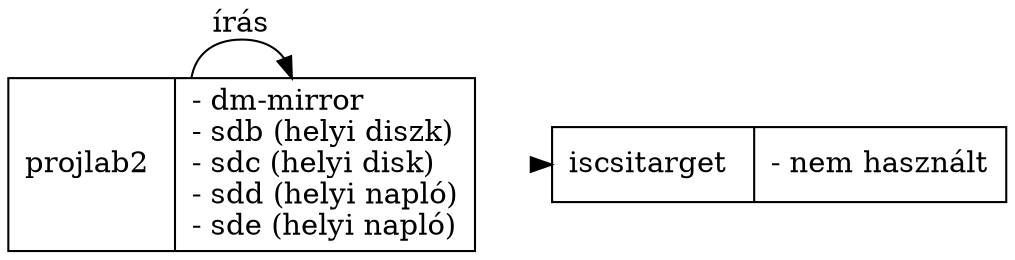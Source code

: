 digraph G {
        node [shape=record]
        m0 [label="{projlab2 \l|- dm-mirror\l- sdb (helyi diszk)\l- sdc (helyi disk)\l- sdd (helyi napló)\l- sde (helyi napló)\l}"]
        m1 [label="{iscsitarget \l|- nem használt}"]
	rankdir=LR
        m0 -> m0 [label="írás"]
	m0 -> m1 [style="invisible"]
}
